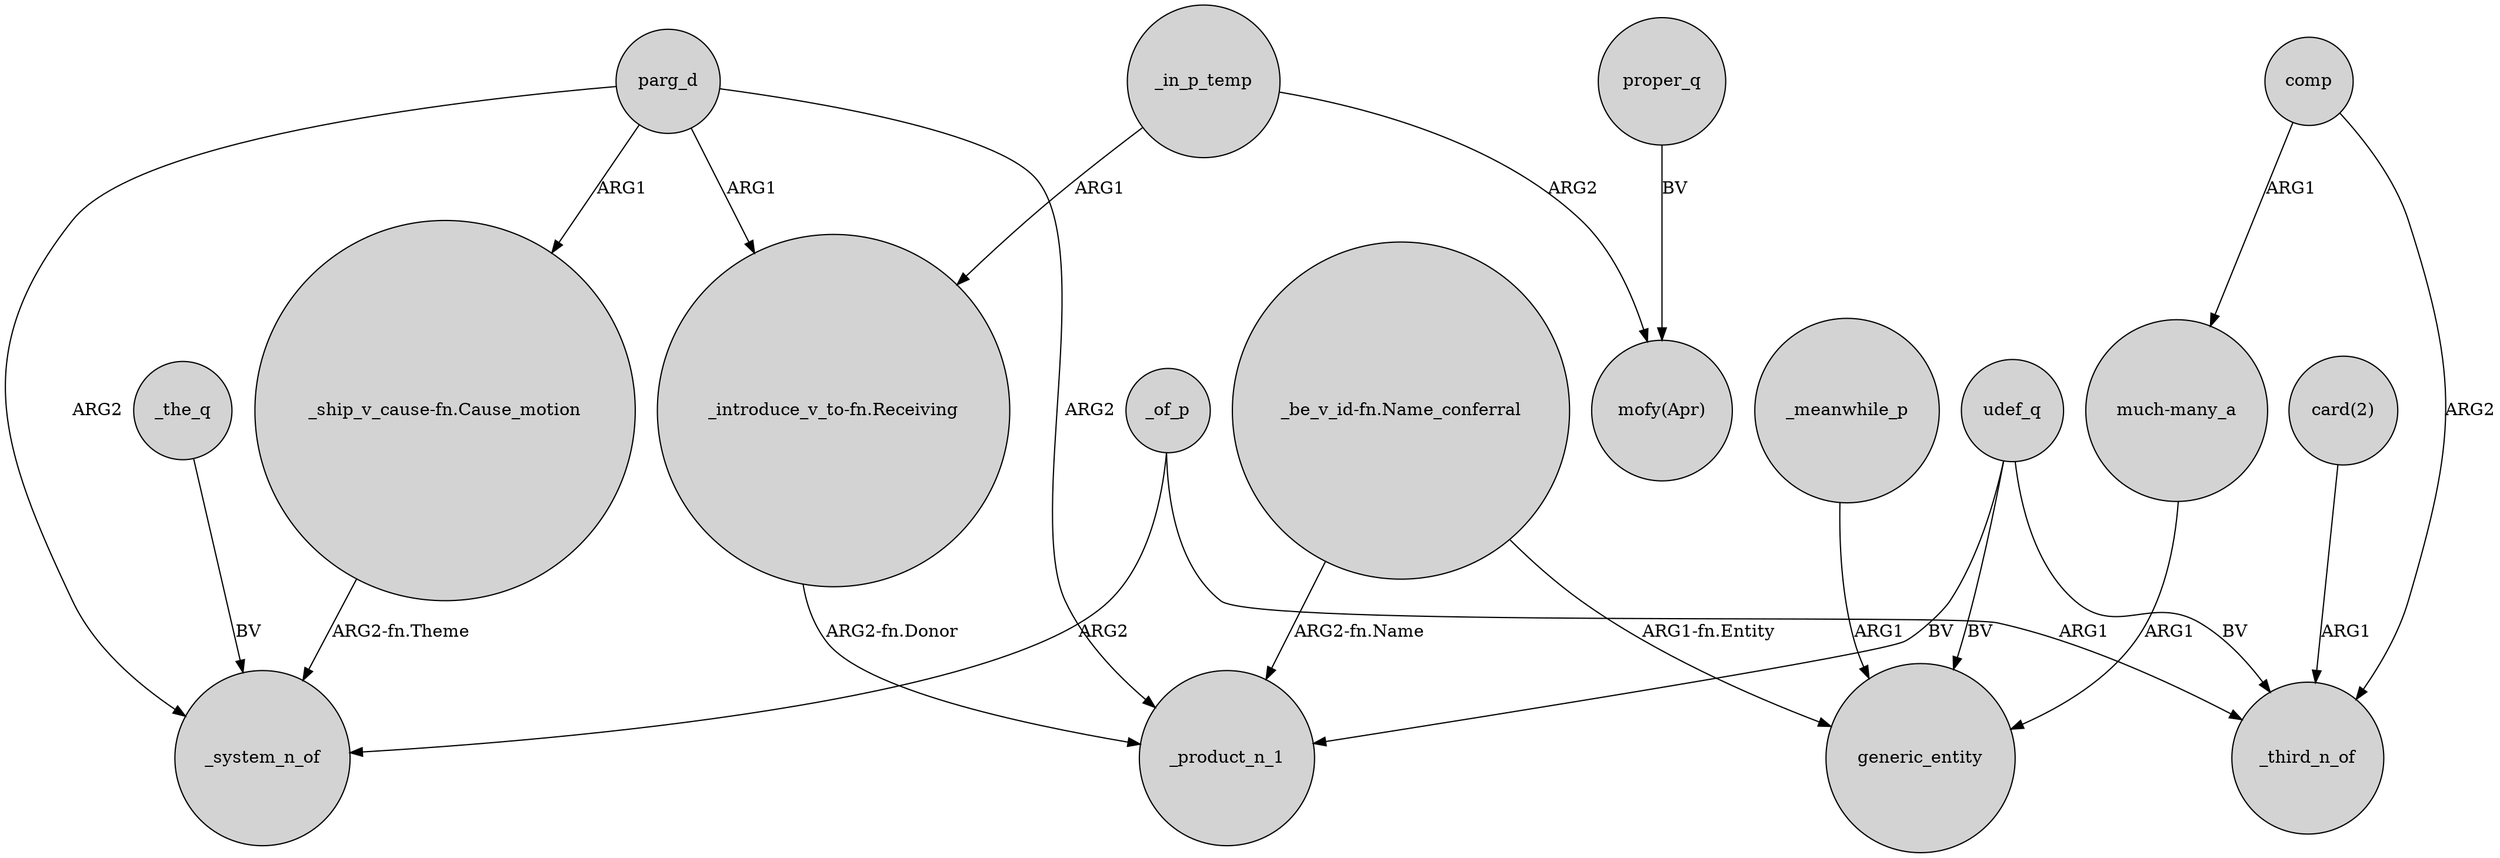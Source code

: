 digraph {
	node [shape=circle style=filled]
	parg_d -> _product_n_1 [label=ARG2]
	proper_q -> "mofy(Apr)" [label=BV]
	_in_p_temp -> "mofy(Apr)" [label=ARG2]
	_meanwhile_p -> generic_entity [label=ARG1]
	parg_d -> _system_n_of [label=ARG2]
	comp -> _third_n_of [label=ARG2]
	_of_p -> _system_n_of [label=ARG2]
	udef_q -> _product_n_1 [label=BV]
	_the_q -> _system_n_of [label=BV]
	udef_q -> generic_entity [label=BV]
	comp -> "much-many_a" [label=ARG1]
	"much-many_a" -> generic_entity [label=ARG1]
	"_ship_v_cause-fn.Cause_motion" -> _system_n_of [label="ARG2-fn.Theme"]
	parg_d -> "_ship_v_cause-fn.Cause_motion" [label=ARG1]
	"_be_v_id-fn.Name_conferral" -> generic_entity [label="ARG1-fn.Entity"]
	parg_d -> "_introduce_v_to-fn.Receiving" [label=ARG1]
	_in_p_temp -> "_introduce_v_to-fn.Receiving" [label=ARG1]
	"_introduce_v_to-fn.Receiving" -> _product_n_1 [label="ARG2-fn.Donor"]
	"_be_v_id-fn.Name_conferral" -> _product_n_1 [label="ARG2-fn.Name"]
	_of_p -> _third_n_of [label=ARG1]
	udef_q -> _third_n_of [label=BV]
	"card(2)" -> _third_n_of [label=ARG1]
}
